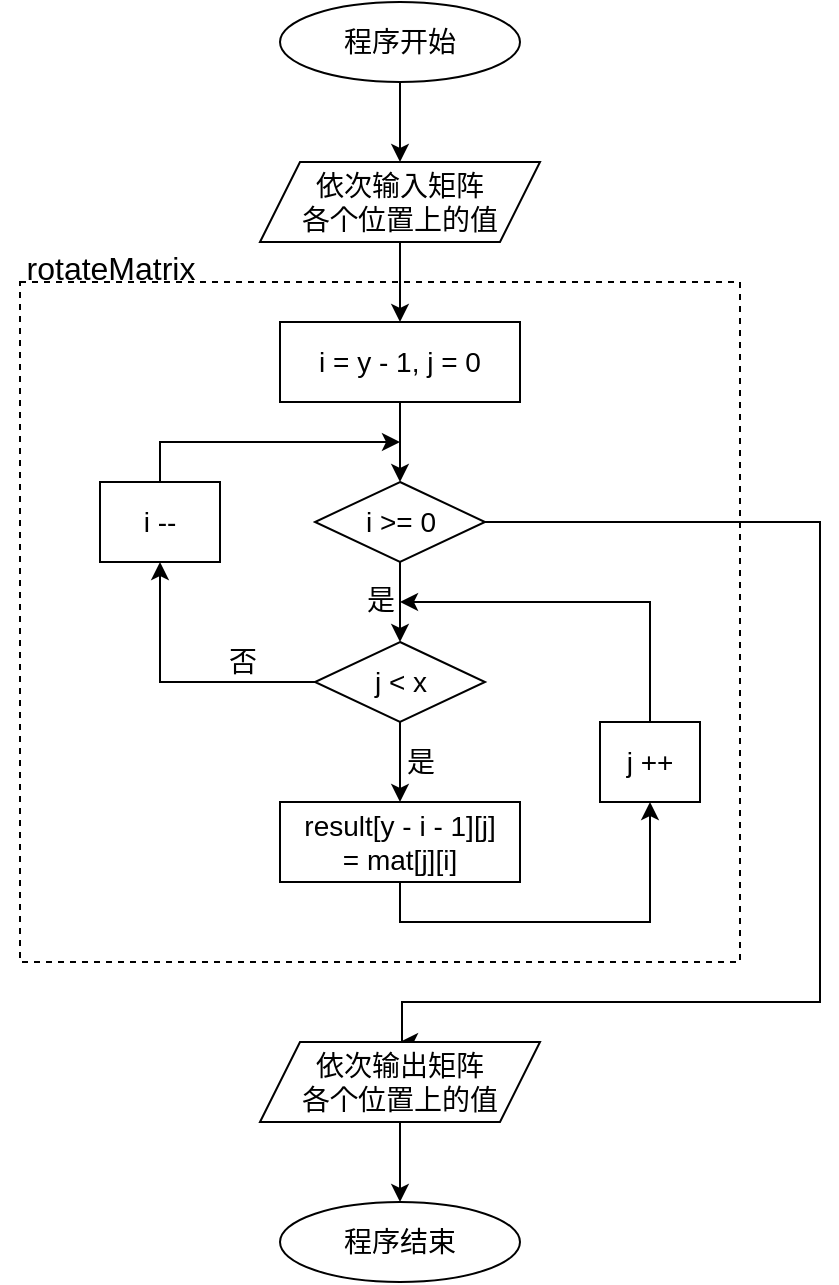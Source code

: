 <mxfile version="24.7.17">
  <diagram name="第 1 页" id="8CtCuOsys3hR2p4QYqbM">
    <mxGraphModel dx="1221" dy="823" grid="1" gridSize="10" guides="1" tooltips="1" connect="1" arrows="1" fold="1" page="1" pageScale="1" pageWidth="827" pageHeight="1169" math="0" shadow="0">
      <root>
        <mxCell id="0" />
        <mxCell id="1" parent="0" />
        <mxCell id="Sqm4q17-4cD9rXe7hXDx-5" value="" style="edgeStyle=orthogonalEdgeStyle;rounded=0;orthogonalLoop=1;jettySize=auto;html=1;" parent="1" source="AAzNbXR31eo6BCxiC4Rg-1" target="Sqm4q17-4cD9rXe7hXDx-2" edge="1">
          <mxGeometry relative="1" as="geometry" />
        </mxCell>
        <mxCell id="AAzNbXR31eo6BCxiC4Rg-1" value="&lt;font style=&quot;font-size: 14px;&quot;&gt;程序开始&lt;/font&gt;" style="ellipse;whiteSpace=wrap;html=1;" parent="1" vertex="1">
          <mxGeometry x="360" y="160" width="120" height="40" as="geometry" />
        </mxCell>
        <mxCell id="Sqm4q17-4cD9rXe7hXDx-1" value="&lt;font style=&quot;font-size: 14px;&quot;&gt;程序结束&lt;/font&gt;" style="ellipse;whiteSpace=wrap;html=1;" parent="1" vertex="1">
          <mxGeometry x="360" y="760" width="120" height="40" as="geometry" />
        </mxCell>
        <mxCell id="IWa2Fx2lJYsl5mEyNaZM-4" value="" style="edgeStyle=orthogonalEdgeStyle;rounded=0;orthogonalLoop=1;jettySize=auto;html=1;" edge="1" parent="1" source="Sqm4q17-4cD9rXe7hXDx-2" target="IWa2Fx2lJYsl5mEyNaZM-3">
          <mxGeometry relative="1" as="geometry" />
        </mxCell>
        <mxCell id="Sqm4q17-4cD9rXe7hXDx-2" value="&lt;span style=&quot;font-size: 14px;&quot;&gt;依次输入矩阵&lt;br&gt;各个位置上的值&lt;/span&gt;" style="shape=parallelogram;perimeter=parallelogramPerimeter;whiteSpace=wrap;html=1;fixedSize=1;" parent="1" vertex="1">
          <mxGeometry x="350" y="240" width="140" height="40" as="geometry" />
        </mxCell>
        <mxCell id="IWa2Fx2lJYsl5mEyNaZM-7" value="" style="edgeStyle=orthogonalEdgeStyle;rounded=0;orthogonalLoop=1;jettySize=auto;html=1;" edge="1" parent="1" source="IWa2Fx2lJYsl5mEyNaZM-2" target="IWa2Fx2lJYsl5mEyNaZM-6">
          <mxGeometry relative="1" as="geometry" />
        </mxCell>
        <mxCell id="IWa2Fx2lJYsl5mEyNaZM-8" value="&lt;font style=&quot;font-size: 14px;&quot;&gt;是&lt;/font&gt;" style="edgeLabel;html=1;align=center;verticalAlign=middle;resizable=0;points=[];" vertex="1" connectable="0" parent="IWa2Fx2lJYsl5mEyNaZM-7">
          <mxGeometry x="-0.25" y="2" relative="1" as="geometry">
            <mxPoint x="8" y="5" as="offset" />
          </mxGeometry>
        </mxCell>
        <mxCell id="IWa2Fx2lJYsl5mEyNaZM-23" style="edgeStyle=orthogonalEdgeStyle;rounded=0;orthogonalLoop=1;jettySize=auto;html=1;exitX=0;exitY=0.5;exitDx=0;exitDy=0;entryX=0.5;entryY=1;entryDx=0;entryDy=0;" edge="1" parent="1" source="IWa2Fx2lJYsl5mEyNaZM-2" target="IWa2Fx2lJYsl5mEyNaZM-20">
          <mxGeometry relative="1" as="geometry" />
        </mxCell>
        <mxCell id="IWa2Fx2lJYsl5mEyNaZM-24" value="否" style="edgeLabel;html=1;align=center;verticalAlign=middle;resizable=0;points=[];fontSize=14;" vertex="1" connectable="0" parent="IWa2Fx2lJYsl5mEyNaZM-23">
          <mxGeometry x="-0.479" y="-2" relative="1" as="geometry">
            <mxPoint x="-1" y="-8" as="offset" />
          </mxGeometry>
        </mxCell>
        <mxCell id="IWa2Fx2lJYsl5mEyNaZM-2" value="j &amp;lt; x" style="rhombus;whiteSpace=wrap;html=1;fontSize=14;" vertex="1" parent="1">
          <mxGeometry x="377.5" y="480" width="85" height="40" as="geometry" />
        </mxCell>
        <mxCell id="IWa2Fx2lJYsl5mEyNaZM-15" value="" style="edgeStyle=orthogonalEdgeStyle;rounded=0;orthogonalLoop=1;jettySize=auto;html=1;" edge="1" parent="1" source="IWa2Fx2lJYsl5mEyNaZM-3" target="IWa2Fx2lJYsl5mEyNaZM-14">
          <mxGeometry relative="1" as="geometry" />
        </mxCell>
        <mxCell id="IWa2Fx2lJYsl5mEyNaZM-3" value="i = y - 1, j = 0" style="rounded=0;whiteSpace=wrap;html=1;fontSize=14;" vertex="1" parent="1">
          <mxGeometry x="360" y="320" width="120" height="40" as="geometry" />
        </mxCell>
        <mxCell id="IWa2Fx2lJYsl5mEyNaZM-12" style="edgeStyle=orthogonalEdgeStyle;rounded=0;orthogonalLoop=1;jettySize=auto;html=1;exitX=0.5;exitY=1;exitDx=0;exitDy=0;entryX=0.5;entryY=1;entryDx=0;entryDy=0;" edge="1" parent="1" source="IWa2Fx2lJYsl5mEyNaZM-6" target="IWa2Fx2lJYsl5mEyNaZM-9">
          <mxGeometry relative="1" as="geometry" />
        </mxCell>
        <mxCell id="IWa2Fx2lJYsl5mEyNaZM-6" value="&lt;span style=&quot;font-size: 14px;&quot; lang=&quot;EN-US&quot;&gt;result[y - i - 1][j]&lt;br&gt;= mat[j][i]&lt;/span&gt;" style="rounded=0;whiteSpace=wrap;html=1;" vertex="1" parent="1">
          <mxGeometry x="360" y="560" width="120" height="40" as="geometry" />
        </mxCell>
        <mxCell id="IWa2Fx2lJYsl5mEyNaZM-13" style="edgeStyle=orthogonalEdgeStyle;rounded=0;orthogonalLoop=1;jettySize=auto;html=1;exitX=0.5;exitY=0;exitDx=0;exitDy=0;" edge="1" parent="1" source="IWa2Fx2lJYsl5mEyNaZM-9">
          <mxGeometry relative="1" as="geometry">
            <mxPoint x="420" y="460" as="targetPoint" />
            <Array as="points">
              <mxPoint x="545" y="460" />
            </Array>
          </mxGeometry>
        </mxCell>
        <mxCell id="IWa2Fx2lJYsl5mEyNaZM-9" value="&lt;font style=&quot;font-size: 14px;&quot;&gt;j ++&lt;/font&gt;" style="rounded=0;whiteSpace=wrap;html=1;" vertex="1" parent="1">
          <mxGeometry x="520" y="520" width="50" height="40" as="geometry" />
        </mxCell>
        <mxCell id="IWa2Fx2lJYsl5mEyNaZM-16" value="" style="edgeStyle=orthogonalEdgeStyle;rounded=0;orthogonalLoop=1;jettySize=auto;html=1;" edge="1" parent="1" source="IWa2Fx2lJYsl5mEyNaZM-14" target="IWa2Fx2lJYsl5mEyNaZM-2">
          <mxGeometry relative="1" as="geometry" />
        </mxCell>
        <mxCell id="IWa2Fx2lJYsl5mEyNaZM-25" value="&lt;font style=&quot;font-size: 14px;&quot;&gt;是&lt;/font&gt;" style="edgeLabel;html=1;align=center;verticalAlign=middle;resizable=0;points=[];" vertex="1" connectable="0" parent="IWa2Fx2lJYsl5mEyNaZM-16">
          <mxGeometry x="-0.083" relative="1" as="geometry">
            <mxPoint x="-10" as="offset" />
          </mxGeometry>
        </mxCell>
        <mxCell id="IWa2Fx2lJYsl5mEyNaZM-26" style="edgeStyle=orthogonalEdgeStyle;rounded=0;orthogonalLoop=1;jettySize=auto;html=1;exitX=1;exitY=0.5;exitDx=0;exitDy=0;entryX=0.5;entryY=0;entryDx=0;entryDy=0;" edge="1" parent="1" source="IWa2Fx2lJYsl5mEyNaZM-14" target="IWa2Fx2lJYsl5mEyNaZM-28">
          <mxGeometry relative="1" as="geometry">
            <mxPoint x="420" y="680" as="targetPoint" />
            <Array as="points">
              <mxPoint x="630" y="420" />
              <mxPoint x="630" y="660" />
              <mxPoint x="421" y="660" />
            </Array>
          </mxGeometry>
        </mxCell>
        <mxCell id="IWa2Fx2lJYsl5mEyNaZM-14" value="i &amp;gt;= 0" style="rhombus;whiteSpace=wrap;html=1;fontSize=14;" vertex="1" parent="1">
          <mxGeometry x="377.5" y="400" width="85" height="40" as="geometry" />
        </mxCell>
        <mxCell id="IWa2Fx2lJYsl5mEyNaZM-22" style="edgeStyle=orthogonalEdgeStyle;rounded=0;orthogonalLoop=1;jettySize=auto;html=1;exitX=0.5;exitY=0;exitDx=0;exitDy=0;" edge="1" parent="1" source="IWa2Fx2lJYsl5mEyNaZM-20">
          <mxGeometry relative="1" as="geometry">
            <mxPoint x="420" y="380" as="targetPoint" />
            <Array as="points">
              <mxPoint x="320" y="380" />
              <mxPoint x="420" y="380" />
            </Array>
          </mxGeometry>
        </mxCell>
        <mxCell id="IWa2Fx2lJYsl5mEyNaZM-20" value="&lt;font style=&quot;font-size: 14px;&quot;&gt;i --&lt;/font&gt;" style="rounded=0;whiteSpace=wrap;html=1;" vertex="1" parent="1">
          <mxGeometry x="270" y="400" width="60" height="40" as="geometry" />
        </mxCell>
        <mxCell id="IWa2Fx2lJYsl5mEyNaZM-29" value="" style="edgeStyle=orthogonalEdgeStyle;rounded=0;orthogonalLoop=1;jettySize=auto;html=1;" edge="1" parent="1" source="IWa2Fx2lJYsl5mEyNaZM-28" target="Sqm4q17-4cD9rXe7hXDx-1">
          <mxGeometry relative="1" as="geometry" />
        </mxCell>
        <mxCell id="IWa2Fx2lJYsl5mEyNaZM-28" value="&lt;span style=&quot;font-size: 14px;&quot;&gt;依次输出矩阵&lt;br&gt;各个位置上的值&lt;/span&gt;" style="shape=parallelogram;perimeter=parallelogramPerimeter;whiteSpace=wrap;html=1;fixedSize=1;" vertex="1" parent="1">
          <mxGeometry x="350" y="680" width="140" height="40" as="geometry" />
        </mxCell>
        <mxCell id="IWa2Fx2lJYsl5mEyNaZM-31" value="" style="rounded=0;whiteSpace=wrap;html=1;dashed=1;fillColor=none;" vertex="1" parent="1">
          <mxGeometry x="230" y="300" width="360" height="340" as="geometry" />
        </mxCell>
        <mxCell id="IWa2Fx2lJYsl5mEyNaZM-33" value="&#xa;&lt;span style=&quot;font-size:12.0pt;font-family:&#xa;&amp;quot;Times New Roman&amp;quot;,serif;mso-fareast-font-family:宋体;mso-font-kerning:1.0pt;&#xa;mso-ansi-language:EN-US;mso-fareast-language:ZH-CN;mso-bidi-language:AR-SA&quot; lang=&quot;EN-US&quot;&gt;rotateMatrix&lt;/span&gt;&#xa;&#xa;&#xa;&#xa;" style="text;html=1;align=center;verticalAlign=middle;resizable=0;points=[];autosize=1;strokeColor=none;fillColor=none;" vertex="1" parent="1">
          <mxGeometry x="220" y="270" width="110" height="90" as="geometry" />
        </mxCell>
      </root>
    </mxGraphModel>
  </diagram>
</mxfile>
